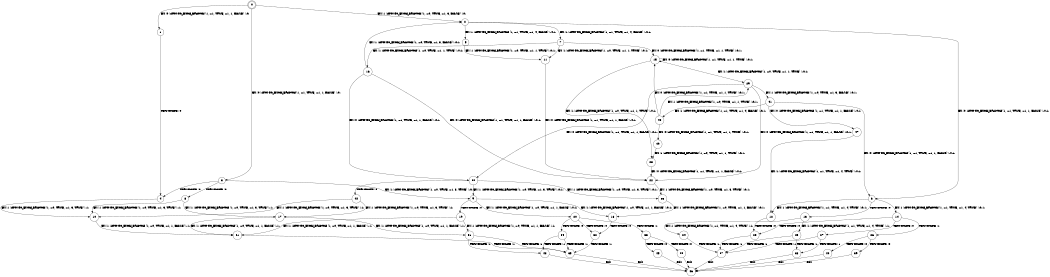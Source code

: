 digraph BCG {
size = "7, 10.5";
center = TRUE;
node [shape = circle];
0 [peripheries = 2];
0 -> 1 [label = "EX !0 !ATOMIC_EXCH_BRANCH (1, +1, TRUE, +1, 1, FALSE) !:0:"];
0 -> 2 [label = "EX !1 !ATOMIC_EXCH_BRANCH (1, +0, TRUE, +1, 3, FALSE) !:0:"];
0 -> 3 [label = "EX !0 !ATOMIC_EXCH_BRANCH (1, +1, TRUE, +1, 1, FALSE) !:0:"];
1 -> 4 [label = "TERMINATE !0"];
2 -> 5 [label = "EX !1 !ATOMIC_EXCH_BRANCH (1, +1, TRUE, +1, 4, FALSE) !:0:1:"];
2 -> 6 [label = "EX !0 !ATOMIC_EXCH_BRANCH (1, +1, TRUE, +1, 1, FALSE) !:0:1:"];
2 -> 7 [label = "EX !1 !ATOMIC_EXCH_BRANCH (1, +1, TRUE, +1, 4, FALSE) !:0:1:"];
3 -> 4 [label = "TERMINATE !0"];
3 -> 8 [label = "TERMINATE !0"];
3 -> 9 [label = "EX !1 !ATOMIC_EXCH_BRANCH (1, +0, TRUE, +1, 3, TRUE) !:0:"];
4 -> 10 [label = "EX !1 !ATOMIC_EXCH_BRANCH (1, +0, TRUE, +1, 3, TRUE) !:1:"];
5 -> 11 [label = "EX !1 !ATOMIC_EXCH_BRANCH (1, +0, TRUE, +1, 1, TRUE) !:0:1:"];
6 -> 12 [label = "EX !1 !ATOMIC_EXCH_BRANCH (1, +1, TRUE, +1, 4, TRUE) !:0:1:"];
6 -> 13 [label = "TERMINATE !0"];
6 -> 14 [label = "EX !1 !ATOMIC_EXCH_BRANCH (1, +1, TRUE, +1, 4, TRUE) !:0:1:"];
7 -> 11 [label = "EX !1 !ATOMIC_EXCH_BRANCH (1, +0, TRUE, +1, 1, TRUE) !:0:1:"];
7 -> 15 [label = "EX !0 !ATOMIC_EXCH_BRANCH (1, +1, TRUE, +1, 1, TRUE) !:0:1:"];
7 -> 16 [label = "EX !1 !ATOMIC_EXCH_BRANCH (1, +0, TRUE, +1, 1, TRUE) !:0:1:"];
8 -> 10 [label = "EX !1 !ATOMIC_EXCH_BRANCH (1, +0, TRUE, +1, 3, TRUE) !:1:"];
8 -> 17 [label = "EX !1 !ATOMIC_EXCH_BRANCH (1, +0, TRUE, +1, 3, TRUE) !:1:"];
9 -> 18 [label = "EX !1 !ATOMIC_EXCH_BRANCH (1, +0, TRUE, +1, 1, FALSE) !:0:1:"];
9 -> 19 [label = "TERMINATE !0"];
9 -> 20 [label = "EX !1 !ATOMIC_EXCH_BRANCH (1, +0, TRUE, +1, 1, FALSE) !:0:1:"];
10 -> 21 [label = "EX !1 !ATOMIC_EXCH_BRANCH (1, +0, TRUE, +1, 1, FALSE) !:1:"];
11 -> 22 [label = "EX !0 !ATOMIC_EXCH_BRANCH (1, +1, TRUE, +1, 1, FALSE) !:0:1:"];
12 -> 23 [label = "TERMINATE !0"];
13 -> 24 [label = "EX !1 !ATOMIC_EXCH_BRANCH (1, +1, TRUE, +1, 4, TRUE) !:1:"];
13 -> 25 [label = "EX !1 !ATOMIC_EXCH_BRANCH (1, +1, TRUE, +1, 4, TRUE) !:1:"];
14 -> 23 [label = "TERMINATE !0"];
14 -> 26 [label = "TERMINATE !1"];
14 -> 27 [label = "TERMINATE !0"];
15 -> 28 [label = "EX !1 !ATOMIC_EXCH_BRANCH (1, +0, TRUE, +1, 1, TRUE) !:0:1:"];
15 -> 29 [label = "EX !1 !ATOMIC_EXCH_BRANCH (1, +0, TRUE, +1, 1, TRUE) !:0:1:"];
15 -> 15 [label = "EX !0 !ATOMIC_EXCH_BRANCH (1, +1, TRUE, +1, 1, TRUE) !:0:1:"];
16 -> 22 [label = "EX !0 !ATOMIC_EXCH_BRANCH (1, +1, TRUE, +1, 1, FALSE) !:0:1:"];
16 -> 30 [label = "EX !0 !ATOMIC_EXCH_BRANCH (1, +1, TRUE, +1, 1, FALSE) !:0:1:"];
16 -> 2 [label = "EX !1 !ATOMIC_EXCH_BRANCH (1, +0, TRUE, +1, 3, FALSE) !:0:1:"];
17 -> 21 [label = "EX !1 !ATOMIC_EXCH_BRANCH (1, +0, TRUE, +1, 1, FALSE) !:1:"];
17 -> 31 [label = "EX !1 !ATOMIC_EXCH_BRANCH (1, +0, TRUE, +1, 1, FALSE) !:1:"];
18 -> 32 [label = "TERMINATE !0"];
19 -> 21 [label = "EX !1 !ATOMIC_EXCH_BRANCH (1, +0, TRUE, +1, 1, FALSE) !:1:"];
19 -> 31 [label = "EX !1 !ATOMIC_EXCH_BRANCH (1, +0, TRUE, +1, 1, FALSE) !:1:"];
20 -> 32 [label = "TERMINATE !0"];
20 -> 33 [label = "TERMINATE !1"];
20 -> 34 [label = "TERMINATE !0"];
21 -> 35 [label = "TERMINATE !1"];
22 -> 36 [label = "EX !1 !ATOMIC_EXCH_BRANCH (1, +0, TRUE, +1, 3, TRUE) !:0:1:"];
23 -> 37 [label = "TERMINATE !1"];
24 -> 37 [label = "TERMINATE !1"];
25 -> 37 [label = "TERMINATE !1"];
25 -> 38 [label = "TERMINATE !1"];
26 -> 39 [label = "TERMINATE !0"];
26 -> 40 [label = "TERMINATE !0"];
27 -> 37 [label = "TERMINATE !1"];
27 -> 38 [label = "TERMINATE !1"];
28 -> 22 [label = "EX !0 !ATOMIC_EXCH_BRANCH (1, +1, TRUE, +1, 1, FALSE) !:0:1:"];
29 -> 22 [label = "EX !0 !ATOMIC_EXCH_BRANCH (1, +1, TRUE, +1, 1, FALSE) !:0:1:"];
29 -> 41 [label = "EX !1 !ATOMIC_EXCH_BRANCH (1, +0, TRUE, +1, 3, FALSE) !:0:1:"];
29 -> 30 [label = "EX !0 !ATOMIC_EXCH_BRANCH (1, +1, TRUE, +1, 1, FALSE) !:0:1:"];
30 -> 36 [label = "EX !1 !ATOMIC_EXCH_BRANCH (1, +0, TRUE, +1, 3, TRUE) !:0:1:"];
30 -> 42 [label = "TERMINATE !0"];
30 -> 9 [label = "EX !1 !ATOMIC_EXCH_BRANCH (1, +0, TRUE, +1, 3, TRUE) !:0:1:"];
31 -> 35 [label = "TERMINATE !1"];
31 -> 43 [label = "TERMINATE !1"];
32 -> 35 [label = "TERMINATE !1"];
33 -> 44 [label = "TERMINATE !0"];
33 -> 45 [label = "TERMINATE !0"];
34 -> 35 [label = "TERMINATE !1"];
34 -> 43 [label = "TERMINATE !1"];
35 -> 46 [label = "exit"];
36 -> 18 [label = "EX !1 !ATOMIC_EXCH_BRANCH (1, +0, TRUE, +1, 1, FALSE) !:0:1:"];
37 -> 46 [label = "exit"];
38 -> 46 [label = "exit"];
39 -> 46 [label = "exit"];
40 -> 46 [label = "exit"];
41 -> 47 [label = "EX !0 !ATOMIC_EXCH_BRANCH (1, +1, TRUE, +1, 1, FALSE) !:0:1:"];
41 -> 48 [label = "EX !1 !ATOMIC_EXCH_BRANCH (1, +1, TRUE, +1, 4, FALSE) !:0:1:"];
41 -> 6 [label = "EX !0 !ATOMIC_EXCH_BRANCH (1, +1, TRUE, +1, 1, FALSE) !:0:1:"];
42 -> 10 [label = "EX !1 !ATOMIC_EXCH_BRANCH (1, +0, TRUE, +1, 3, TRUE) !:1:"];
42 -> 17 [label = "EX !1 !ATOMIC_EXCH_BRANCH (1, +0, TRUE, +1, 3, TRUE) !:1:"];
43 -> 46 [label = "exit"];
44 -> 46 [label = "exit"];
45 -> 46 [label = "exit"];
47 -> 12 [label = "EX !1 !ATOMIC_EXCH_BRANCH (1, +1, TRUE, +1, 4, TRUE) !:0:1:"];
48 -> 49 [label = "EX !0 !ATOMIC_EXCH_BRANCH (1, +1, TRUE, +1, 1, TRUE) !:0:1:"];
48 -> 29 [label = "EX !1 !ATOMIC_EXCH_BRANCH (1, +0, TRUE, +1, 1, TRUE) !:0:1:"];
48 -> 15 [label = "EX !0 !ATOMIC_EXCH_BRANCH (1, +1, TRUE, +1, 1, TRUE) !:0:1:"];
49 -> 28 [label = "EX !1 !ATOMIC_EXCH_BRANCH (1, +0, TRUE, +1, 1, TRUE) !:0:1:"];
}
